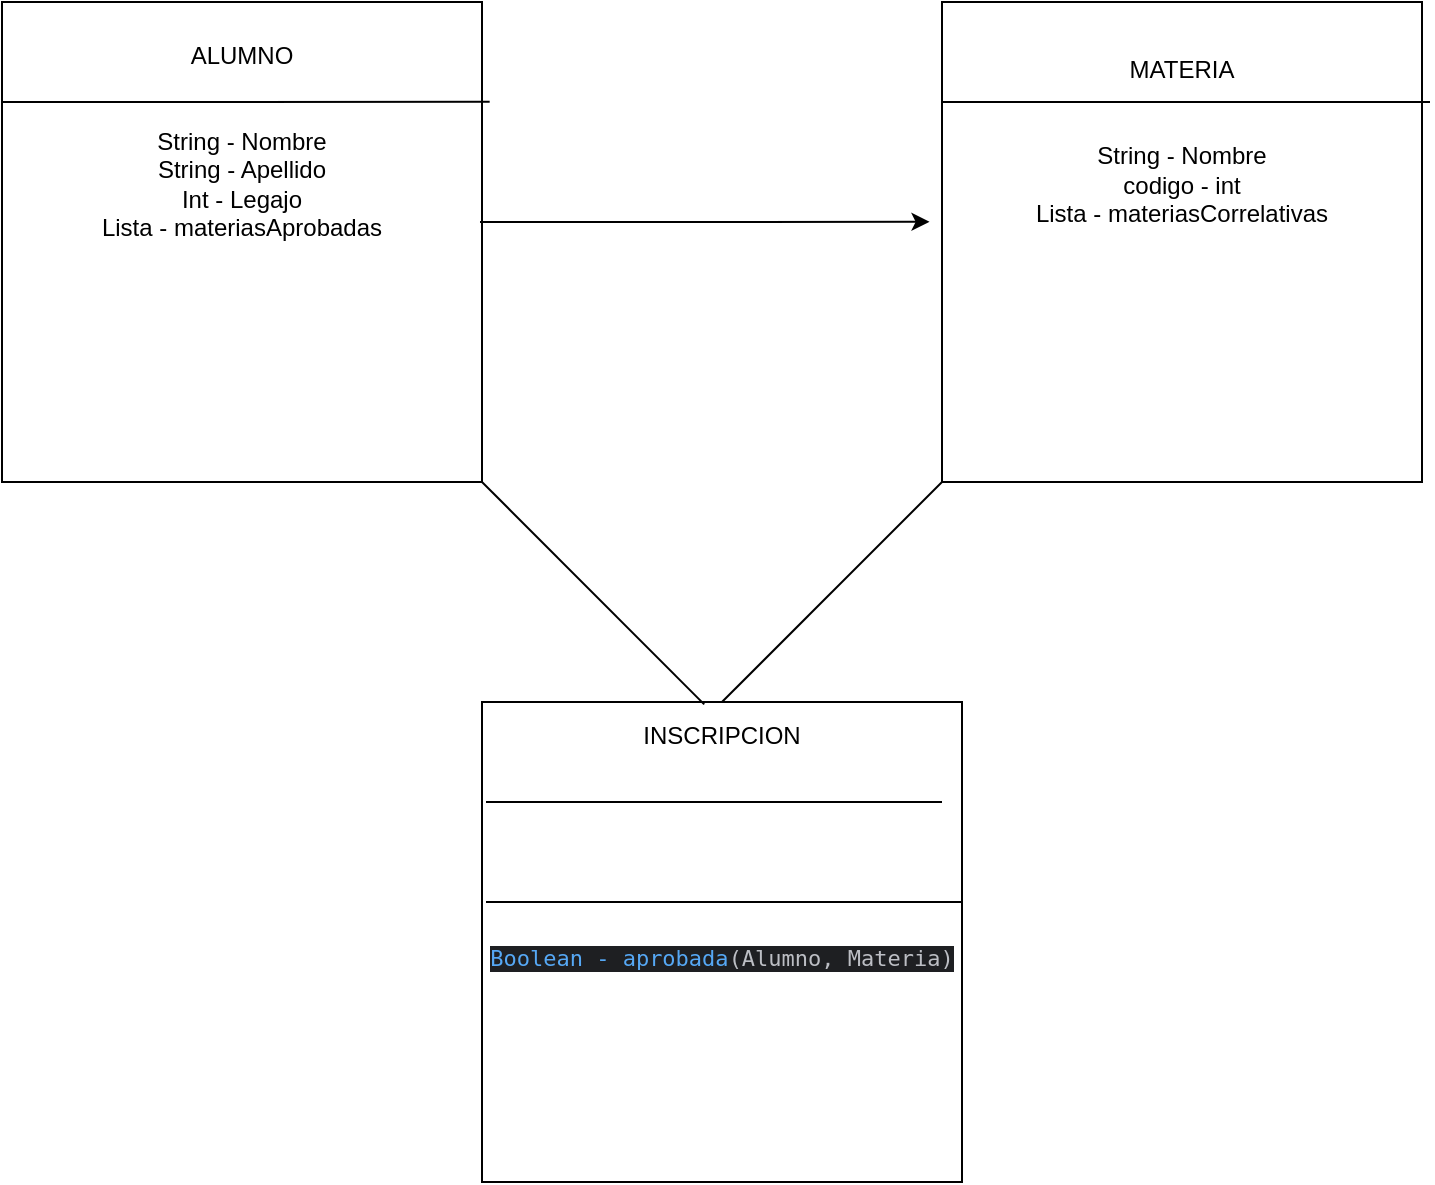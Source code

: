 <mxfile version="24.2.2" type="device">
  <diagram name="Página-1" id="T46qjY38iXH6E6MwGVTZ">
    <mxGraphModel dx="2049" dy="1103" grid="1" gridSize="10" guides="1" tooltips="1" connect="1" arrows="1" fold="1" page="1" pageScale="1" pageWidth="827" pageHeight="1169" math="0" shadow="0">
      <root>
        <mxCell id="0" />
        <mxCell id="1" parent="0" />
        <mxCell id="TWGzef0I_DzTDx77W-4H-2" value="&lt;div&gt;ALUMNO&lt;/div&gt;&lt;div&gt;&lt;br&gt;&lt;/div&gt;&lt;div&gt;&lt;br&gt;&lt;/div&gt;&lt;div&gt;String - Nombre&lt;/div&gt;&lt;div&gt;String - Apellido&lt;/div&gt;&lt;div&gt;Int - Legajo&lt;/div&gt;&lt;div&gt;Lista - materiasAprobadas&lt;/div&gt;&lt;div&gt;&lt;br&gt;&lt;/div&gt;&lt;div&gt;&lt;br&gt;&lt;/div&gt;&lt;div&gt;&lt;br&gt;&lt;/div&gt;&lt;div&gt;&lt;br&gt;&lt;/div&gt;&lt;div&gt;&lt;br&gt;&lt;/div&gt;&lt;div&gt;&lt;br&gt;&lt;/div&gt;&lt;div&gt;&lt;br&gt;&lt;/div&gt;" style="whiteSpace=wrap;html=1;aspect=fixed;" vertex="1" parent="1">
          <mxGeometry x="50" y="70" width="240" height="240" as="geometry" />
        </mxCell>
        <mxCell id="TWGzef0I_DzTDx77W-4H-3" value="" style="endArrow=none;html=1;rounded=0;" edge="1" parent="1" target="TWGzef0I_DzTDx77W-4H-2">
          <mxGeometry width="50" height="50" relative="1" as="geometry">
            <mxPoint x="50" y="120" as="sourcePoint" />
            <mxPoint x="270" y="130" as="targetPoint" />
          </mxGeometry>
        </mxCell>
        <mxCell id="TWGzef0I_DzTDx77W-4H-4" value="" style="endArrow=none;html=1;rounded=0;entryX=1.016;entryY=0.208;entryDx=0;entryDy=0;entryPerimeter=0;" edge="1" parent="1" target="TWGzef0I_DzTDx77W-4H-2">
          <mxGeometry width="50" height="50" relative="1" as="geometry">
            <mxPoint x="50" y="120" as="sourcePoint" />
            <mxPoint x="210" y="120" as="targetPoint" />
          </mxGeometry>
        </mxCell>
        <mxCell id="TWGzef0I_DzTDx77W-4H-5" value="&lt;div&gt;MATERIA&lt;/div&gt;&lt;div&gt;&lt;br&gt;&lt;/div&gt;&lt;div&gt;&lt;br&gt;&lt;/div&gt;&lt;div&gt;String - Nombre&lt;/div&gt;&lt;div&gt;codigo - int&lt;/div&gt;&lt;div&gt;Lista - materiasCorrelativas&lt;/div&gt;&lt;div&gt;&lt;br&gt;&lt;/div&gt;&lt;div&gt;&lt;br&gt;&lt;/div&gt;&lt;div&gt;&lt;br&gt;&lt;/div&gt;&lt;div&gt;&lt;br&gt;&lt;/div&gt;&lt;div&gt;&lt;br&gt;&lt;/div&gt;&lt;div&gt;&lt;br&gt;&lt;/div&gt;&lt;div&gt;&lt;br&gt;&lt;/div&gt;" style="whiteSpace=wrap;html=1;aspect=fixed;" vertex="1" parent="1">
          <mxGeometry x="520" y="70" width="240" height="240" as="geometry" />
        </mxCell>
        <mxCell id="TWGzef0I_DzTDx77W-4H-6" value="&lt;div&gt;INSCRIPCION&lt;/div&gt;&lt;div&gt;&lt;br&gt;&lt;/div&gt;&lt;div&gt;&lt;br&gt;&lt;/div&gt;&lt;div&gt;&lt;br&gt;&lt;/div&gt;&lt;div&gt;&lt;br&gt;&lt;/div&gt;&lt;div&gt;&lt;br&gt;&lt;/div&gt;&lt;div&gt;&lt;br&gt;&lt;/div&gt;&lt;div style=&quot;font-size: 11px;&quot;&gt;&lt;div data-darkreader-inline-color=&quot;&quot; data-darkreader-inline-bgcolor=&quot;&quot; style=&quot;background-color: rgb(30, 31, 34); color: rgb(188, 190, 196); --darkreader-inline-bgcolor: #181a1b; --darkreader-inline-color: #c0bbb3;&quot;&gt;&lt;pre style=&quot;font-family: &amp;quot;JetBrains Mono&amp;quot;, monospace;&quot;&gt;&lt;font style=&quot;font-size: 11px;&quot;&gt;&lt;span data-darkreader-inline-color=&quot;&quot; style=&quot;color: rgb(86, 168, 245); --darkreader-inline-color: #59b0f5;&quot;&gt;Boolean - aprobada&lt;/span&gt;(Alumno, Materia)&lt;/font&gt;&lt;/pre&gt;&lt;/div&gt;&lt;/div&gt;&lt;div style=&quot;font-size: 11px;&quot;&gt;&lt;br&gt;&lt;/div&gt;&lt;div&gt;&lt;br&gt;&lt;/div&gt;&lt;div&gt;&lt;br&gt;&lt;/div&gt;&lt;div&gt;&lt;br&gt;&lt;/div&gt;&lt;div&gt;&lt;br&gt;&lt;/div&gt;&lt;div&gt;&lt;br&gt;&lt;/div&gt;" style="whiteSpace=wrap;html=1;aspect=fixed;" vertex="1" parent="1">
          <mxGeometry x="290" y="420" width="240" height="240" as="geometry" />
        </mxCell>
        <mxCell id="TWGzef0I_DzTDx77W-4H-7" value="" style="endArrow=classic;html=1;rounded=0;entryX=-0.026;entryY=0.458;entryDx=0;entryDy=0;entryPerimeter=0;" edge="1" parent="1" target="TWGzef0I_DzTDx77W-4H-5">
          <mxGeometry width="50" height="50" relative="1" as="geometry">
            <mxPoint x="289" y="180" as="sourcePoint" />
            <mxPoint x="539" y="190" as="targetPoint" />
          </mxGeometry>
        </mxCell>
        <mxCell id="TWGzef0I_DzTDx77W-4H-8" value="" style="endArrow=none;html=1;rounded=0;entryX=1.016;entryY=0.208;entryDx=0;entryDy=0;entryPerimeter=0;" edge="1" parent="1">
          <mxGeometry width="50" height="50" relative="1" as="geometry">
            <mxPoint x="520" y="120" as="sourcePoint" />
            <mxPoint x="764" y="120" as="targetPoint" />
          </mxGeometry>
        </mxCell>
        <mxCell id="TWGzef0I_DzTDx77W-4H-9" value="" style="endArrow=none;html=1;rounded=0;" edge="1" parent="1">
          <mxGeometry width="50" height="50" relative="1" as="geometry">
            <mxPoint x="292" y="470" as="sourcePoint" />
            <mxPoint x="520" y="470" as="targetPoint" />
          </mxGeometry>
        </mxCell>
        <mxCell id="TWGzef0I_DzTDx77W-4H-10" value="" style="endArrow=none;html=1;rounded=0;" edge="1" parent="1">
          <mxGeometry width="50" height="50" relative="1" as="geometry">
            <mxPoint x="292" y="520" as="sourcePoint" />
            <mxPoint x="530" y="520" as="targetPoint" />
          </mxGeometry>
        </mxCell>
        <mxCell id="TWGzef0I_DzTDx77W-4H-11" value="" style="endArrow=none;html=1;rounded=0;exitX=0.5;exitY=0;exitDx=0;exitDy=0;" edge="1" parent="1" source="TWGzef0I_DzTDx77W-4H-6" target="TWGzef0I_DzTDx77W-4H-5">
          <mxGeometry width="50" height="50" relative="1" as="geometry">
            <mxPoint x="414" y="410" as="sourcePoint" />
            <mxPoint x="474" y="170" as="targetPoint" />
          </mxGeometry>
        </mxCell>
        <mxCell id="TWGzef0I_DzTDx77W-4H-12" value="" style="endArrow=none;html=1;rounded=0;entryX=1;entryY=1;entryDx=0;entryDy=0;exitX=0.463;exitY=0.005;exitDx=0;exitDy=0;exitPerimeter=0;" edge="1" parent="1" source="TWGzef0I_DzTDx77W-4H-6" target="TWGzef0I_DzTDx77W-4H-2">
          <mxGeometry width="50" height="50" relative="1" as="geometry">
            <mxPoint x="400" y="410" as="sourcePoint" />
            <mxPoint x="530" y="320" as="targetPoint" />
          </mxGeometry>
        </mxCell>
      </root>
    </mxGraphModel>
  </diagram>
</mxfile>
